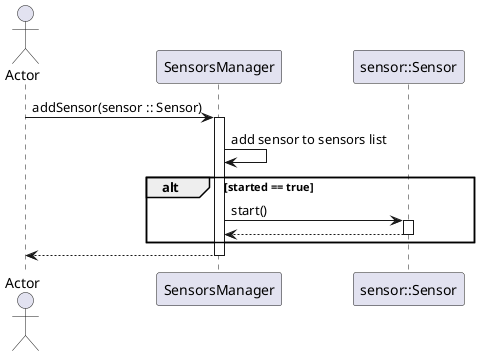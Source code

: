 @startuml
actor Actor
Actor -> SensorsManager : addSensor(sensor :: Sensor)
activate SensorsManager
SensorsManager -> SensorsManager : add sensor to sensors list
alt started == true
SensorsManager -> "sensor::Sensor" : start()
activate "sensor::Sensor"
return
end 
return
@enduml